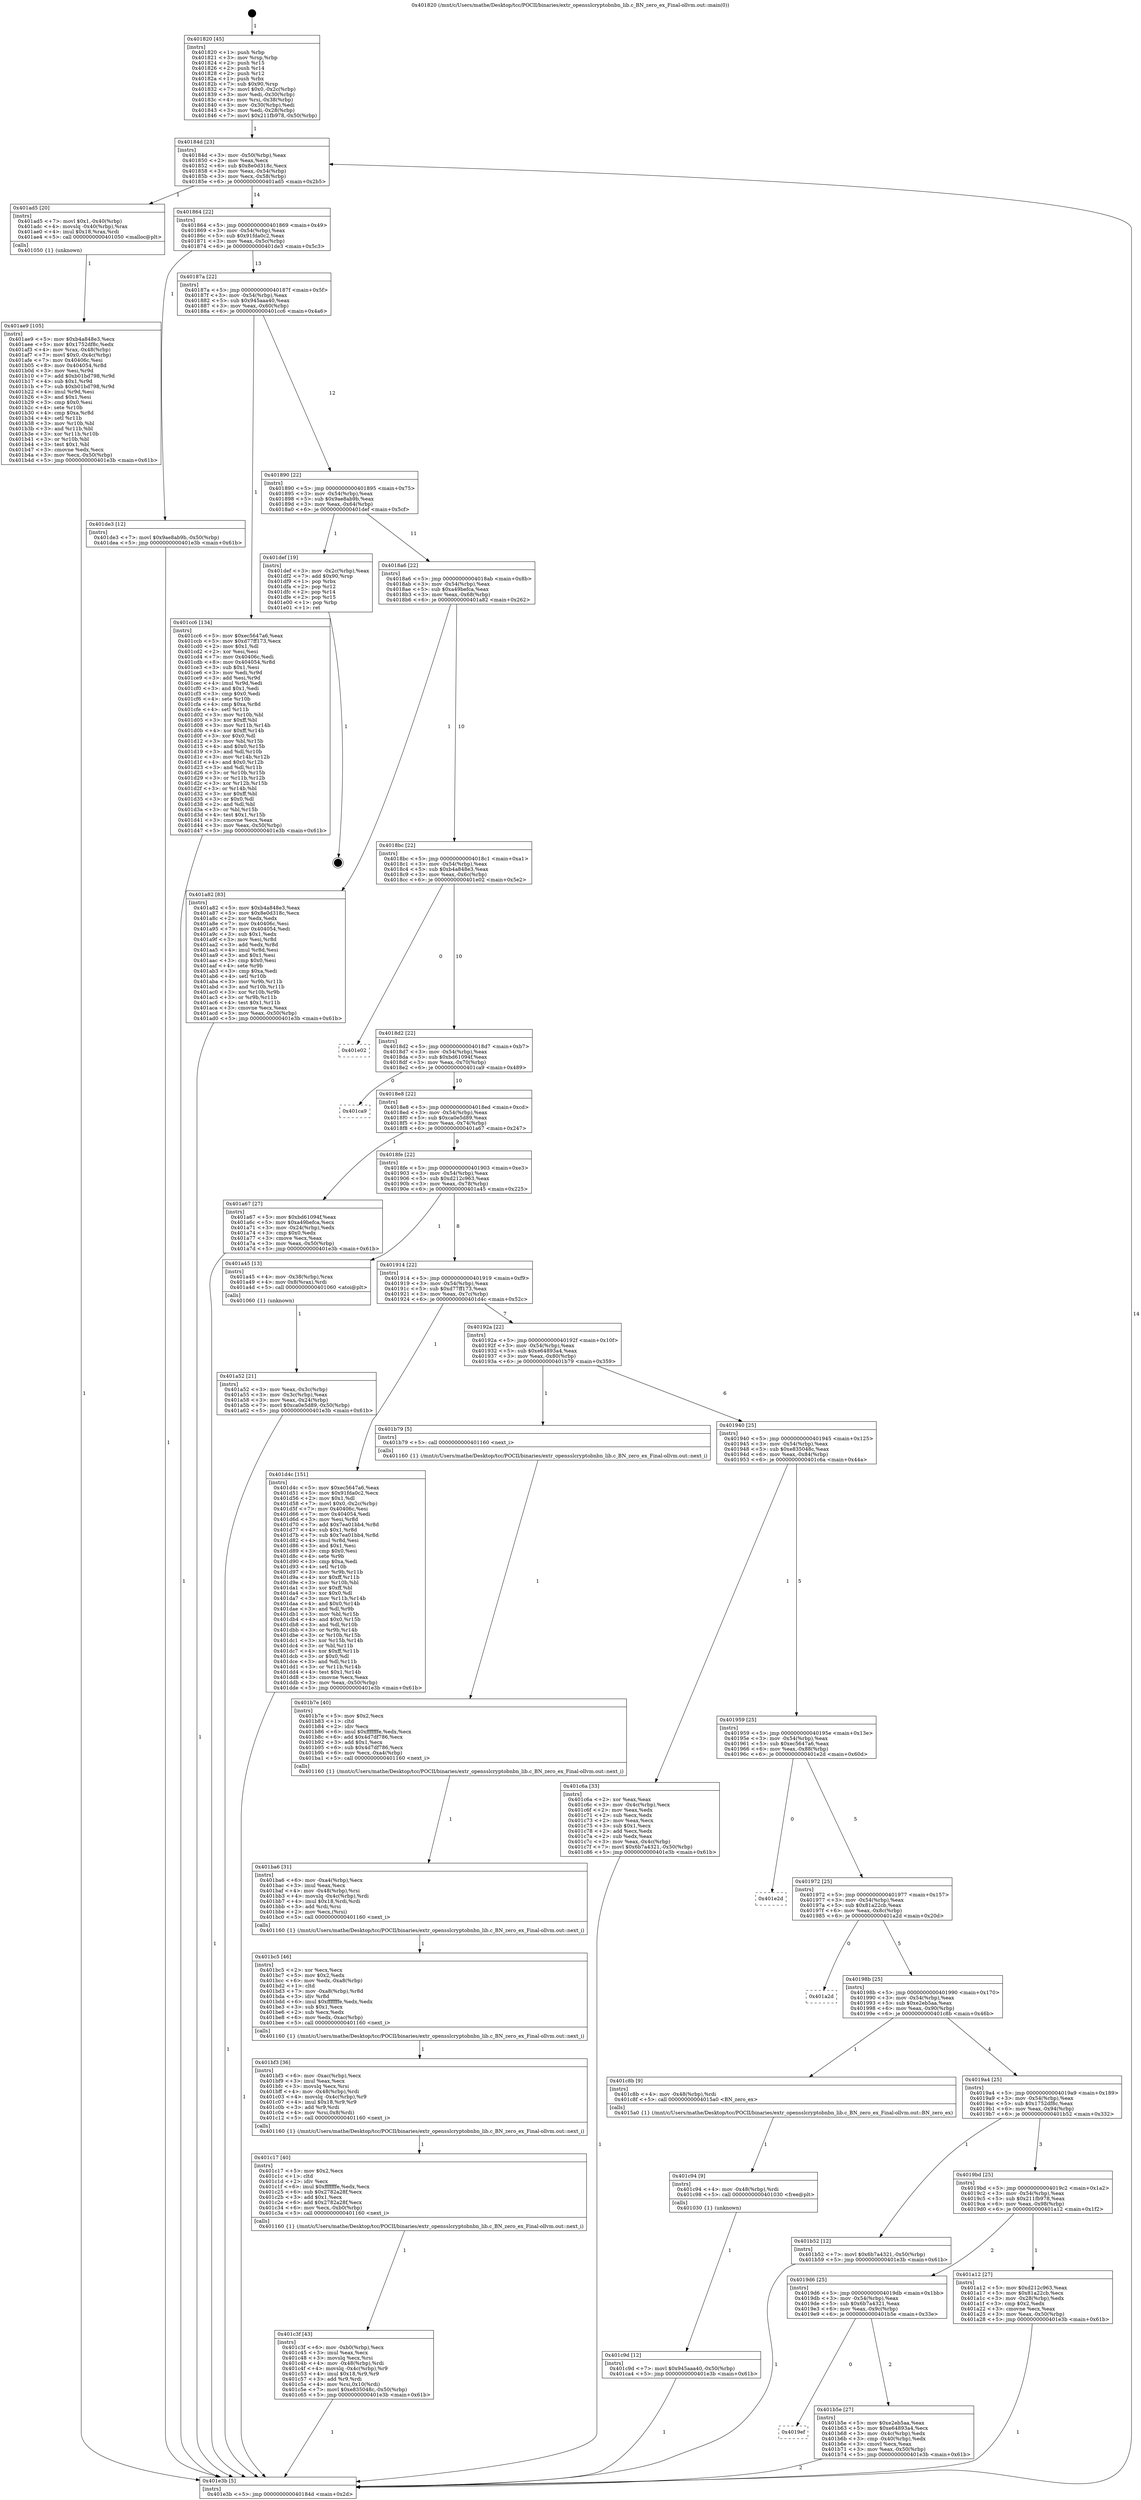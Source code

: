 digraph "0x401820" {
  label = "0x401820 (/mnt/c/Users/mathe/Desktop/tcc/POCII/binaries/extr_opensslcryptobnbn_lib.c_BN_zero_ex_Final-ollvm.out::main(0))"
  labelloc = "t"
  node[shape=record]

  Entry [label="",width=0.3,height=0.3,shape=circle,fillcolor=black,style=filled]
  "0x40184d" [label="{
     0x40184d [23]\l
     | [instrs]\l
     &nbsp;&nbsp;0x40184d \<+3\>: mov -0x50(%rbp),%eax\l
     &nbsp;&nbsp;0x401850 \<+2\>: mov %eax,%ecx\l
     &nbsp;&nbsp;0x401852 \<+6\>: sub $0x8e0d318c,%ecx\l
     &nbsp;&nbsp;0x401858 \<+3\>: mov %eax,-0x54(%rbp)\l
     &nbsp;&nbsp;0x40185b \<+3\>: mov %ecx,-0x58(%rbp)\l
     &nbsp;&nbsp;0x40185e \<+6\>: je 0000000000401ad5 \<main+0x2b5\>\l
  }"]
  "0x401ad5" [label="{
     0x401ad5 [20]\l
     | [instrs]\l
     &nbsp;&nbsp;0x401ad5 \<+7\>: movl $0x1,-0x40(%rbp)\l
     &nbsp;&nbsp;0x401adc \<+4\>: movslq -0x40(%rbp),%rax\l
     &nbsp;&nbsp;0x401ae0 \<+4\>: imul $0x18,%rax,%rdi\l
     &nbsp;&nbsp;0x401ae4 \<+5\>: call 0000000000401050 \<malloc@plt\>\l
     | [calls]\l
     &nbsp;&nbsp;0x401050 \{1\} (unknown)\l
  }"]
  "0x401864" [label="{
     0x401864 [22]\l
     | [instrs]\l
     &nbsp;&nbsp;0x401864 \<+5\>: jmp 0000000000401869 \<main+0x49\>\l
     &nbsp;&nbsp;0x401869 \<+3\>: mov -0x54(%rbp),%eax\l
     &nbsp;&nbsp;0x40186c \<+5\>: sub $0x91fda0c2,%eax\l
     &nbsp;&nbsp;0x401871 \<+3\>: mov %eax,-0x5c(%rbp)\l
     &nbsp;&nbsp;0x401874 \<+6\>: je 0000000000401de3 \<main+0x5c3\>\l
  }"]
  Exit [label="",width=0.3,height=0.3,shape=circle,fillcolor=black,style=filled,peripheries=2]
  "0x401de3" [label="{
     0x401de3 [12]\l
     | [instrs]\l
     &nbsp;&nbsp;0x401de3 \<+7\>: movl $0x9ae8ab9b,-0x50(%rbp)\l
     &nbsp;&nbsp;0x401dea \<+5\>: jmp 0000000000401e3b \<main+0x61b\>\l
  }"]
  "0x40187a" [label="{
     0x40187a [22]\l
     | [instrs]\l
     &nbsp;&nbsp;0x40187a \<+5\>: jmp 000000000040187f \<main+0x5f\>\l
     &nbsp;&nbsp;0x40187f \<+3\>: mov -0x54(%rbp),%eax\l
     &nbsp;&nbsp;0x401882 \<+5\>: sub $0x945aaa40,%eax\l
     &nbsp;&nbsp;0x401887 \<+3\>: mov %eax,-0x60(%rbp)\l
     &nbsp;&nbsp;0x40188a \<+6\>: je 0000000000401cc6 \<main+0x4a6\>\l
  }"]
  "0x401c9d" [label="{
     0x401c9d [12]\l
     | [instrs]\l
     &nbsp;&nbsp;0x401c9d \<+7\>: movl $0x945aaa40,-0x50(%rbp)\l
     &nbsp;&nbsp;0x401ca4 \<+5\>: jmp 0000000000401e3b \<main+0x61b\>\l
  }"]
  "0x401cc6" [label="{
     0x401cc6 [134]\l
     | [instrs]\l
     &nbsp;&nbsp;0x401cc6 \<+5\>: mov $0xec5647a6,%eax\l
     &nbsp;&nbsp;0x401ccb \<+5\>: mov $0xd77ff173,%ecx\l
     &nbsp;&nbsp;0x401cd0 \<+2\>: mov $0x1,%dl\l
     &nbsp;&nbsp;0x401cd2 \<+2\>: xor %esi,%esi\l
     &nbsp;&nbsp;0x401cd4 \<+7\>: mov 0x40406c,%edi\l
     &nbsp;&nbsp;0x401cdb \<+8\>: mov 0x404054,%r8d\l
     &nbsp;&nbsp;0x401ce3 \<+3\>: sub $0x1,%esi\l
     &nbsp;&nbsp;0x401ce6 \<+3\>: mov %edi,%r9d\l
     &nbsp;&nbsp;0x401ce9 \<+3\>: add %esi,%r9d\l
     &nbsp;&nbsp;0x401cec \<+4\>: imul %r9d,%edi\l
     &nbsp;&nbsp;0x401cf0 \<+3\>: and $0x1,%edi\l
     &nbsp;&nbsp;0x401cf3 \<+3\>: cmp $0x0,%edi\l
     &nbsp;&nbsp;0x401cf6 \<+4\>: sete %r10b\l
     &nbsp;&nbsp;0x401cfa \<+4\>: cmp $0xa,%r8d\l
     &nbsp;&nbsp;0x401cfe \<+4\>: setl %r11b\l
     &nbsp;&nbsp;0x401d02 \<+3\>: mov %r10b,%bl\l
     &nbsp;&nbsp;0x401d05 \<+3\>: xor $0xff,%bl\l
     &nbsp;&nbsp;0x401d08 \<+3\>: mov %r11b,%r14b\l
     &nbsp;&nbsp;0x401d0b \<+4\>: xor $0xff,%r14b\l
     &nbsp;&nbsp;0x401d0f \<+3\>: xor $0x0,%dl\l
     &nbsp;&nbsp;0x401d12 \<+3\>: mov %bl,%r15b\l
     &nbsp;&nbsp;0x401d15 \<+4\>: and $0x0,%r15b\l
     &nbsp;&nbsp;0x401d19 \<+3\>: and %dl,%r10b\l
     &nbsp;&nbsp;0x401d1c \<+3\>: mov %r14b,%r12b\l
     &nbsp;&nbsp;0x401d1f \<+4\>: and $0x0,%r12b\l
     &nbsp;&nbsp;0x401d23 \<+3\>: and %dl,%r11b\l
     &nbsp;&nbsp;0x401d26 \<+3\>: or %r10b,%r15b\l
     &nbsp;&nbsp;0x401d29 \<+3\>: or %r11b,%r12b\l
     &nbsp;&nbsp;0x401d2c \<+3\>: xor %r12b,%r15b\l
     &nbsp;&nbsp;0x401d2f \<+3\>: or %r14b,%bl\l
     &nbsp;&nbsp;0x401d32 \<+3\>: xor $0xff,%bl\l
     &nbsp;&nbsp;0x401d35 \<+3\>: or $0x0,%dl\l
     &nbsp;&nbsp;0x401d38 \<+2\>: and %dl,%bl\l
     &nbsp;&nbsp;0x401d3a \<+3\>: or %bl,%r15b\l
     &nbsp;&nbsp;0x401d3d \<+4\>: test $0x1,%r15b\l
     &nbsp;&nbsp;0x401d41 \<+3\>: cmovne %ecx,%eax\l
     &nbsp;&nbsp;0x401d44 \<+3\>: mov %eax,-0x50(%rbp)\l
     &nbsp;&nbsp;0x401d47 \<+5\>: jmp 0000000000401e3b \<main+0x61b\>\l
  }"]
  "0x401890" [label="{
     0x401890 [22]\l
     | [instrs]\l
     &nbsp;&nbsp;0x401890 \<+5\>: jmp 0000000000401895 \<main+0x75\>\l
     &nbsp;&nbsp;0x401895 \<+3\>: mov -0x54(%rbp),%eax\l
     &nbsp;&nbsp;0x401898 \<+5\>: sub $0x9ae8ab9b,%eax\l
     &nbsp;&nbsp;0x40189d \<+3\>: mov %eax,-0x64(%rbp)\l
     &nbsp;&nbsp;0x4018a0 \<+6\>: je 0000000000401def \<main+0x5cf\>\l
  }"]
  "0x401c94" [label="{
     0x401c94 [9]\l
     | [instrs]\l
     &nbsp;&nbsp;0x401c94 \<+4\>: mov -0x48(%rbp),%rdi\l
     &nbsp;&nbsp;0x401c98 \<+5\>: call 0000000000401030 \<free@plt\>\l
     | [calls]\l
     &nbsp;&nbsp;0x401030 \{1\} (unknown)\l
  }"]
  "0x401def" [label="{
     0x401def [19]\l
     | [instrs]\l
     &nbsp;&nbsp;0x401def \<+3\>: mov -0x2c(%rbp),%eax\l
     &nbsp;&nbsp;0x401df2 \<+7\>: add $0x90,%rsp\l
     &nbsp;&nbsp;0x401df9 \<+1\>: pop %rbx\l
     &nbsp;&nbsp;0x401dfa \<+2\>: pop %r12\l
     &nbsp;&nbsp;0x401dfc \<+2\>: pop %r14\l
     &nbsp;&nbsp;0x401dfe \<+2\>: pop %r15\l
     &nbsp;&nbsp;0x401e00 \<+1\>: pop %rbp\l
     &nbsp;&nbsp;0x401e01 \<+1\>: ret\l
  }"]
  "0x4018a6" [label="{
     0x4018a6 [22]\l
     | [instrs]\l
     &nbsp;&nbsp;0x4018a6 \<+5\>: jmp 00000000004018ab \<main+0x8b\>\l
     &nbsp;&nbsp;0x4018ab \<+3\>: mov -0x54(%rbp),%eax\l
     &nbsp;&nbsp;0x4018ae \<+5\>: sub $0xa49befca,%eax\l
     &nbsp;&nbsp;0x4018b3 \<+3\>: mov %eax,-0x68(%rbp)\l
     &nbsp;&nbsp;0x4018b6 \<+6\>: je 0000000000401a82 \<main+0x262\>\l
  }"]
  "0x401c3f" [label="{
     0x401c3f [43]\l
     | [instrs]\l
     &nbsp;&nbsp;0x401c3f \<+6\>: mov -0xb0(%rbp),%ecx\l
     &nbsp;&nbsp;0x401c45 \<+3\>: imul %eax,%ecx\l
     &nbsp;&nbsp;0x401c48 \<+3\>: movslq %ecx,%rsi\l
     &nbsp;&nbsp;0x401c4b \<+4\>: mov -0x48(%rbp),%rdi\l
     &nbsp;&nbsp;0x401c4f \<+4\>: movslq -0x4c(%rbp),%r9\l
     &nbsp;&nbsp;0x401c53 \<+4\>: imul $0x18,%r9,%r9\l
     &nbsp;&nbsp;0x401c57 \<+3\>: add %r9,%rdi\l
     &nbsp;&nbsp;0x401c5a \<+4\>: mov %rsi,0x10(%rdi)\l
     &nbsp;&nbsp;0x401c5e \<+7\>: movl $0xe835048c,-0x50(%rbp)\l
     &nbsp;&nbsp;0x401c65 \<+5\>: jmp 0000000000401e3b \<main+0x61b\>\l
  }"]
  "0x401a82" [label="{
     0x401a82 [83]\l
     | [instrs]\l
     &nbsp;&nbsp;0x401a82 \<+5\>: mov $0xb4a848e3,%eax\l
     &nbsp;&nbsp;0x401a87 \<+5\>: mov $0x8e0d318c,%ecx\l
     &nbsp;&nbsp;0x401a8c \<+2\>: xor %edx,%edx\l
     &nbsp;&nbsp;0x401a8e \<+7\>: mov 0x40406c,%esi\l
     &nbsp;&nbsp;0x401a95 \<+7\>: mov 0x404054,%edi\l
     &nbsp;&nbsp;0x401a9c \<+3\>: sub $0x1,%edx\l
     &nbsp;&nbsp;0x401a9f \<+3\>: mov %esi,%r8d\l
     &nbsp;&nbsp;0x401aa2 \<+3\>: add %edx,%r8d\l
     &nbsp;&nbsp;0x401aa5 \<+4\>: imul %r8d,%esi\l
     &nbsp;&nbsp;0x401aa9 \<+3\>: and $0x1,%esi\l
     &nbsp;&nbsp;0x401aac \<+3\>: cmp $0x0,%esi\l
     &nbsp;&nbsp;0x401aaf \<+4\>: sete %r9b\l
     &nbsp;&nbsp;0x401ab3 \<+3\>: cmp $0xa,%edi\l
     &nbsp;&nbsp;0x401ab6 \<+4\>: setl %r10b\l
     &nbsp;&nbsp;0x401aba \<+3\>: mov %r9b,%r11b\l
     &nbsp;&nbsp;0x401abd \<+3\>: and %r10b,%r11b\l
     &nbsp;&nbsp;0x401ac0 \<+3\>: xor %r10b,%r9b\l
     &nbsp;&nbsp;0x401ac3 \<+3\>: or %r9b,%r11b\l
     &nbsp;&nbsp;0x401ac6 \<+4\>: test $0x1,%r11b\l
     &nbsp;&nbsp;0x401aca \<+3\>: cmovne %ecx,%eax\l
     &nbsp;&nbsp;0x401acd \<+3\>: mov %eax,-0x50(%rbp)\l
     &nbsp;&nbsp;0x401ad0 \<+5\>: jmp 0000000000401e3b \<main+0x61b\>\l
  }"]
  "0x4018bc" [label="{
     0x4018bc [22]\l
     | [instrs]\l
     &nbsp;&nbsp;0x4018bc \<+5\>: jmp 00000000004018c1 \<main+0xa1\>\l
     &nbsp;&nbsp;0x4018c1 \<+3\>: mov -0x54(%rbp),%eax\l
     &nbsp;&nbsp;0x4018c4 \<+5\>: sub $0xb4a848e3,%eax\l
     &nbsp;&nbsp;0x4018c9 \<+3\>: mov %eax,-0x6c(%rbp)\l
     &nbsp;&nbsp;0x4018cc \<+6\>: je 0000000000401e02 \<main+0x5e2\>\l
  }"]
  "0x401c17" [label="{
     0x401c17 [40]\l
     | [instrs]\l
     &nbsp;&nbsp;0x401c17 \<+5\>: mov $0x2,%ecx\l
     &nbsp;&nbsp;0x401c1c \<+1\>: cltd\l
     &nbsp;&nbsp;0x401c1d \<+2\>: idiv %ecx\l
     &nbsp;&nbsp;0x401c1f \<+6\>: imul $0xfffffffe,%edx,%ecx\l
     &nbsp;&nbsp;0x401c25 \<+6\>: sub $0x2782a28f,%ecx\l
     &nbsp;&nbsp;0x401c2b \<+3\>: add $0x1,%ecx\l
     &nbsp;&nbsp;0x401c2e \<+6\>: add $0x2782a28f,%ecx\l
     &nbsp;&nbsp;0x401c34 \<+6\>: mov %ecx,-0xb0(%rbp)\l
     &nbsp;&nbsp;0x401c3a \<+5\>: call 0000000000401160 \<next_i\>\l
     | [calls]\l
     &nbsp;&nbsp;0x401160 \{1\} (/mnt/c/Users/mathe/Desktop/tcc/POCII/binaries/extr_opensslcryptobnbn_lib.c_BN_zero_ex_Final-ollvm.out::next_i)\l
  }"]
  "0x401e02" [label="{
     0x401e02\l
  }", style=dashed]
  "0x4018d2" [label="{
     0x4018d2 [22]\l
     | [instrs]\l
     &nbsp;&nbsp;0x4018d2 \<+5\>: jmp 00000000004018d7 \<main+0xb7\>\l
     &nbsp;&nbsp;0x4018d7 \<+3\>: mov -0x54(%rbp),%eax\l
     &nbsp;&nbsp;0x4018da \<+5\>: sub $0xbd61094f,%eax\l
     &nbsp;&nbsp;0x4018df \<+3\>: mov %eax,-0x70(%rbp)\l
     &nbsp;&nbsp;0x4018e2 \<+6\>: je 0000000000401ca9 \<main+0x489\>\l
  }"]
  "0x401bf3" [label="{
     0x401bf3 [36]\l
     | [instrs]\l
     &nbsp;&nbsp;0x401bf3 \<+6\>: mov -0xac(%rbp),%ecx\l
     &nbsp;&nbsp;0x401bf9 \<+3\>: imul %eax,%ecx\l
     &nbsp;&nbsp;0x401bfc \<+3\>: movslq %ecx,%rsi\l
     &nbsp;&nbsp;0x401bff \<+4\>: mov -0x48(%rbp),%rdi\l
     &nbsp;&nbsp;0x401c03 \<+4\>: movslq -0x4c(%rbp),%r9\l
     &nbsp;&nbsp;0x401c07 \<+4\>: imul $0x18,%r9,%r9\l
     &nbsp;&nbsp;0x401c0b \<+3\>: add %r9,%rdi\l
     &nbsp;&nbsp;0x401c0e \<+4\>: mov %rsi,0x8(%rdi)\l
     &nbsp;&nbsp;0x401c12 \<+5\>: call 0000000000401160 \<next_i\>\l
     | [calls]\l
     &nbsp;&nbsp;0x401160 \{1\} (/mnt/c/Users/mathe/Desktop/tcc/POCII/binaries/extr_opensslcryptobnbn_lib.c_BN_zero_ex_Final-ollvm.out::next_i)\l
  }"]
  "0x401ca9" [label="{
     0x401ca9\l
  }", style=dashed]
  "0x4018e8" [label="{
     0x4018e8 [22]\l
     | [instrs]\l
     &nbsp;&nbsp;0x4018e8 \<+5\>: jmp 00000000004018ed \<main+0xcd\>\l
     &nbsp;&nbsp;0x4018ed \<+3\>: mov -0x54(%rbp),%eax\l
     &nbsp;&nbsp;0x4018f0 \<+5\>: sub $0xca0e5d89,%eax\l
     &nbsp;&nbsp;0x4018f5 \<+3\>: mov %eax,-0x74(%rbp)\l
     &nbsp;&nbsp;0x4018f8 \<+6\>: je 0000000000401a67 \<main+0x247\>\l
  }"]
  "0x401bc5" [label="{
     0x401bc5 [46]\l
     | [instrs]\l
     &nbsp;&nbsp;0x401bc5 \<+2\>: xor %ecx,%ecx\l
     &nbsp;&nbsp;0x401bc7 \<+5\>: mov $0x2,%edx\l
     &nbsp;&nbsp;0x401bcc \<+6\>: mov %edx,-0xa8(%rbp)\l
     &nbsp;&nbsp;0x401bd2 \<+1\>: cltd\l
     &nbsp;&nbsp;0x401bd3 \<+7\>: mov -0xa8(%rbp),%r8d\l
     &nbsp;&nbsp;0x401bda \<+3\>: idiv %r8d\l
     &nbsp;&nbsp;0x401bdd \<+6\>: imul $0xfffffffe,%edx,%edx\l
     &nbsp;&nbsp;0x401be3 \<+3\>: sub $0x1,%ecx\l
     &nbsp;&nbsp;0x401be6 \<+2\>: sub %ecx,%edx\l
     &nbsp;&nbsp;0x401be8 \<+6\>: mov %edx,-0xac(%rbp)\l
     &nbsp;&nbsp;0x401bee \<+5\>: call 0000000000401160 \<next_i\>\l
     | [calls]\l
     &nbsp;&nbsp;0x401160 \{1\} (/mnt/c/Users/mathe/Desktop/tcc/POCII/binaries/extr_opensslcryptobnbn_lib.c_BN_zero_ex_Final-ollvm.out::next_i)\l
  }"]
  "0x401a67" [label="{
     0x401a67 [27]\l
     | [instrs]\l
     &nbsp;&nbsp;0x401a67 \<+5\>: mov $0xbd61094f,%eax\l
     &nbsp;&nbsp;0x401a6c \<+5\>: mov $0xa49befca,%ecx\l
     &nbsp;&nbsp;0x401a71 \<+3\>: mov -0x24(%rbp),%edx\l
     &nbsp;&nbsp;0x401a74 \<+3\>: cmp $0x0,%edx\l
     &nbsp;&nbsp;0x401a77 \<+3\>: cmove %ecx,%eax\l
     &nbsp;&nbsp;0x401a7a \<+3\>: mov %eax,-0x50(%rbp)\l
     &nbsp;&nbsp;0x401a7d \<+5\>: jmp 0000000000401e3b \<main+0x61b\>\l
  }"]
  "0x4018fe" [label="{
     0x4018fe [22]\l
     | [instrs]\l
     &nbsp;&nbsp;0x4018fe \<+5\>: jmp 0000000000401903 \<main+0xe3\>\l
     &nbsp;&nbsp;0x401903 \<+3\>: mov -0x54(%rbp),%eax\l
     &nbsp;&nbsp;0x401906 \<+5\>: sub $0xd212c963,%eax\l
     &nbsp;&nbsp;0x40190b \<+3\>: mov %eax,-0x78(%rbp)\l
     &nbsp;&nbsp;0x40190e \<+6\>: je 0000000000401a45 \<main+0x225\>\l
  }"]
  "0x401ba6" [label="{
     0x401ba6 [31]\l
     | [instrs]\l
     &nbsp;&nbsp;0x401ba6 \<+6\>: mov -0xa4(%rbp),%ecx\l
     &nbsp;&nbsp;0x401bac \<+3\>: imul %eax,%ecx\l
     &nbsp;&nbsp;0x401baf \<+4\>: mov -0x48(%rbp),%rsi\l
     &nbsp;&nbsp;0x401bb3 \<+4\>: movslq -0x4c(%rbp),%rdi\l
     &nbsp;&nbsp;0x401bb7 \<+4\>: imul $0x18,%rdi,%rdi\l
     &nbsp;&nbsp;0x401bbb \<+3\>: add %rdi,%rsi\l
     &nbsp;&nbsp;0x401bbe \<+2\>: mov %ecx,(%rsi)\l
     &nbsp;&nbsp;0x401bc0 \<+5\>: call 0000000000401160 \<next_i\>\l
     | [calls]\l
     &nbsp;&nbsp;0x401160 \{1\} (/mnt/c/Users/mathe/Desktop/tcc/POCII/binaries/extr_opensslcryptobnbn_lib.c_BN_zero_ex_Final-ollvm.out::next_i)\l
  }"]
  "0x401a45" [label="{
     0x401a45 [13]\l
     | [instrs]\l
     &nbsp;&nbsp;0x401a45 \<+4\>: mov -0x38(%rbp),%rax\l
     &nbsp;&nbsp;0x401a49 \<+4\>: mov 0x8(%rax),%rdi\l
     &nbsp;&nbsp;0x401a4d \<+5\>: call 0000000000401060 \<atoi@plt\>\l
     | [calls]\l
     &nbsp;&nbsp;0x401060 \{1\} (unknown)\l
  }"]
  "0x401914" [label="{
     0x401914 [22]\l
     | [instrs]\l
     &nbsp;&nbsp;0x401914 \<+5\>: jmp 0000000000401919 \<main+0xf9\>\l
     &nbsp;&nbsp;0x401919 \<+3\>: mov -0x54(%rbp),%eax\l
     &nbsp;&nbsp;0x40191c \<+5\>: sub $0xd77ff173,%eax\l
     &nbsp;&nbsp;0x401921 \<+3\>: mov %eax,-0x7c(%rbp)\l
     &nbsp;&nbsp;0x401924 \<+6\>: je 0000000000401d4c \<main+0x52c\>\l
  }"]
  "0x401b7e" [label="{
     0x401b7e [40]\l
     | [instrs]\l
     &nbsp;&nbsp;0x401b7e \<+5\>: mov $0x2,%ecx\l
     &nbsp;&nbsp;0x401b83 \<+1\>: cltd\l
     &nbsp;&nbsp;0x401b84 \<+2\>: idiv %ecx\l
     &nbsp;&nbsp;0x401b86 \<+6\>: imul $0xfffffffe,%edx,%ecx\l
     &nbsp;&nbsp;0x401b8c \<+6\>: add $0x4d7df786,%ecx\l
     &nbsp;&nbsp;0x401b92 \<+3\>: add $0x1,%ecx\l
     &nbsp;&nbsp;0x401b95 \<+6\>: sub $0x4d7df786,%ecx\l
     &nbsp;&nbsp;0x401b9b \<+6\>: mov %ecx,-0xa4(%rbp)\l
     &nbsp;&nbsp;0x401ba1 \<+5\>: call 0000000000401160 \<next_i\>\l
     | [calls]\l
     &nbsp;&nbsp;0x401160 \{1\} (/mnt/c/Users/mathe/Desktop/tcc/POCII/binaries/extr_opensslcryptobnbn_lib.c_BN_zero_ex_Final-ollvm.out::next_i)\l
  }"]
  "0x401d4c" [label="{
     0x401d4c [151]\l
     | [instrs]\l
     &nbsp;&nbsp;0x401d4c \<+5\>: mov $0xec5647a6,%eax\l
     &nbsp;&nbsp;0x401d51 \<+5\>: mov $0x91fda0c2,%ecx\l
     &nbsp;&nbsp;0x401d56 \<+2\>: mov $0x1,%dl\l
     &nbsp;&nbsp;0x401d58 \<+7\>: movl $0x0,-0x2c(%rbp)\l
     &nbsp;&nbsp;0x401d5f \<+7\>: mov 0x40406c,%esi\l
     &nbsp;&nbsp;0x401d66 \<+7\>: mov 0x404054,%edi\l
     &nbsp;&nbsp;0x401d6d \<+3\>: mov %esi,%r8d\l
     &nbsp;&nbsp;0x401d70 \<+7\>: add $0x7ea01bb4,%r8d\l
     &nbsp;&nbsp;0x401d77 \<+4\>: sub $0x1,%r8d\l
     &nbsp;&nbsp;0x401d7b \<+7\>: sub $0x7ea01bb4,%r8d\l
     &nbsp;&nbsp;0x401d82 \<+4\>: imul %r8d,%esi\l
     &nbsp;&nbsp;0x401d86 \<+3\>: and $0x1,%esi\l
     &nbsp;&nbsp;0x401d89 \<+3\>: cmp $0x0,%esi\l
     &nbsp;&nbsp;0x401d8c \<+4\>: sete %r9b\l
     &nbsp;&nbsp;0x401d90 \<+3\>: cmp $0xa,%edi\l
     &nbsp;&nbsp;0x401d93 \<+4\>: setl %r10b\l
     &nbsp;&nbsp;0x401d97 \<+3\>: mov %r9b,%r11b\l
     &nbsp;&nbsp;0x401d9a \<+4\>: xor $0xff,%r11b\l
     &nbsp;&nbsp;0x401d9e \<+3\>: mov %r10b,%bl\l
     &nbsp;&nbsp;0x401da1 \<+3\>: xor $0xff,%bl\l
     &nbsp;&nbsp;0x401da4 \<+3\>: xor $0x0,%dl\l
     &nbsp;&nbsp;0x401da7 \<+3\>: mov %r11b,%r14b\l
     &nbsp;&nbsp;0x401daa \<+4\>: and $0x0,%r14b\l
     &nbsp;&nbsp;0x401dae \<+3\>: and %dl,%r9b\l
     &nbsp;&nbsp;0x401db1 \<+3\>: mov %bl,%r15b\l
     &nbsp;&nbsp;0x401db4 \<+4\>: and $0x0,%r15b\l
     &nbsp;&nbsp;0x401db8 \<+3\>: and %dl,%r10b\l
     &nbsp;&nbsp;0x401dbb \<+3\>: or %r9b,%r14b\l
     &nbsp;&nbsp;0x401dbe \<+3\>: or %r10b,%r15b\l
     &nbsp;&nbsp;0x401dc1 \<+3\>: xor %r15b,%r14b\l
     &nbsp;&nbsp;0x401dc4 \<+3\>: or %bl,%r11b\l
     &nbsp;&nbsp;0x401dc7 \<+4\>: xor $0xff,%r11b\l
     &nbsp;&nbsp;0x401dcb \<+3\>: or $0x0,%dl\l
     &nbsp;&nbsp;0x401dce \<+3\>: and %dl,%r11b\l
     &nbsp;&nbsp;0x401dd1 \<+3\>: or %r11b,%r14b\l
     &nbsp;&nbsp;0x401dd4 \<+4\>: test $0x1,%r14b\l
     &nbsp;&nbsp;0x401dd8 \<+3\>: cmovne %ecx,%eax\l
     &nbsp;&nbsp;0x401ddb \<+3\>: mov %eax,-0x50(%rbp)\l
     &nbsp;&nbsp;0x401dde \<+5\>: jmp 0000000000401e3b \<main+0x61b\>\l
  }"]
  "0x40192a" [label="{
     0x40192a [22]\l
     | [instrs]\l
     &nbsp;&nbsp;0x40192a \<+5\>: jmp 000000000040192f \<main+0x10f\>\l
     &nbsp;&nbsp;0x40192f \<+3\>: mov -0x54(%rbp),%eax\l
     &nbsp;&nbsp;0x401932 \<+5\>: sub $0xe64893a4,%eax\l
     &nbsp;&nbsp;0x401937 \<+3\>: mov %eax,-0x80(%rbp)\l
     &nbsp;&nbsp;0x40193a \<+6\>: je 0000000000401b79 \<main+0x359\>\l
  }"]
  "0x4019ef" [label="{
     0x4019ef\l
  }", style=dashed]
  "0x401b79" [label="{
     0x401b79 [5]\l
     | [instrs]\l
     &nbsp;&nbsp;0x401b79 \<+5\>: call 0000000000401160 \<next_i\>\l
     | [calls]\l
     &nbsp;&nbsp;0x401160 \{1\} (/mnt/c/Users/mathe/Desktop/tcc/POCII/binaries/extr_opensslcryptobnbn_lib.c_BN_zero_ex_Final-ollvm.out::next_i)\l
  }"]
  "0x401940" [label="{
     0x401940 [25]\l
     | [instrs]\l
     &nbsp;&nbsp;0x401940 \<+5\>: jmp 0000000000401945 \<main+0x125\>\l
     &nbsp;&nbsp;0x401945 \<+3\>: mov -0x54(%rbp),%eax\l
     &nbsp;&nbsp;0x401948 \<+5\>: sub $0xe835048c,%eax\l
     &nbsp;&nbsp;0x40194d \<+6\>: mov %eax,-0x84(%rbp)\l
     &nbsp;&nbsp;0x401953 \<+6\>: je 0000000000401c6a \<main+0x44a\>\l
  }"]
  "0x401b5e" [label="{
     0x401b5e [27]\l
     | [instrs]\l
     &nbsp;&nbsp;0x401b5e \<+5\>: mov $0xe2eb5aa,%eax\l
     &nbsp;&nbsp;0x401b63 \<+5\>: mov $0xe64893a4,%ecx\l
     &nbsp;&nbsp;0x401b68 \<+3\>: mov -0x4c(%rbp),%edx\l
     &nbsp;&nbsp;0x401b6b \<+3\>: cmp -0x40(%rbp),%edx\l
     &nbsp;&nbsp;0x401b6e \<+3\>: cmovl %ecx,%eax\l
     &nbsp;&nbsp;0x401b71 \<+3\>: mov %eax,-0x50(%rbp)\l
     &nbsp;&nbsp;0x401b74 \<+5\>: jmp 0000000000401e3b \<main+0x61b\>\l
  }"]
  "0x401c6a" [label="{
     0x401c6a [33]\l
     | [instrs]\l
     &nbsp;&nbsp;0x401c6a \<+2\>: xor %eax,%eax\l
     &nbsp;&nbsp;0x401c6c \<+3\>: mov -0x4c(%rbp),%ecx\l
     &nbsp;&nbsp;0x401c6f \<+2\>: mov %eax,%edx\l
     &nbsp;&nbsp;0x401c71 \<+2\>: sub %ecx,%edx\l
     &nbsp;&nbsp;0x401c73 \<+2\>: mov %eax,%ecx\l
     &nbsp;&nbsp;0x401c75 \<+3\>: sub $0x1,%ecx\l
     &nbsp;&nbsp;0x401c78 \<+2\>: add %ecx,%edx\l
     &nbsp;&nbsp;0x401c7a \<+2\>: sub %edx,%eax\l
     &nbsp;&nbsp;0x401c7c \<+3\>: mov %eax,-0x4c(%rbp)\l
     &nbsp;&nbsp;0x401c7f \<+7\>: movl $0x6b7a4321,-0x50(%rbp)\l
     &nbsp;&nbsp;0x401c86 \<+5\>: jmp 0000000000401e3b \<main+0x61b\>\l
  }"]
  "0x401959" [label="{
     0x401959 [25]\l
     | [instrs]\l
     &nbsp;&nbsp;0x401959 \<+5\>: jmp 000000000040195e \<main+0x13e\>\l
     &nbsp;&nbsp;0x40195e \<+3\>: mov -0x54(%rbp),%eax\l
     &nbsp;&nbsp;0x401961 \<+5\>: sub $0xec5647a6,%eax\l
     &nbsp;&nbsp;0x401966 \<+6\>: mov %eax,-0x88(%rbp)\l
     &nbsp;&nbsp;0x40196c \<+6\>: je 0000000000401e2d \<main+0x60d\>\l
  }"]
  "0x401ae9" [label="{
     0x401ae9 [105]\l
     | [instrs]\l
     &nbsp;&nbsp;0x401ae9 \<+5\>: mov $0xb4a848e3,%ecx\l
     &nbsp;&nbsp;0x401aee \<+5\>: mov $0x1752df8c,%edx\l
     &nbsp;&nbsp;0x401af3 \<+4\>: mov %rax,-0x48(%rbp)\l
     &nbsp;&nbsp;0x401af7 \<+7\>: movl $0x0,-0x4c(%rbp)\l
     &nbsp;&nbsp;0x401afe \<+7\>: mov 0x40406c,%esi\l
     &nbsp;&nbsp;0x401b05 \<+8\>: mov 0x404054,%r8d\l
     &nbsp;&nbsp;0x401b0d \<+3\>: mov %esi,%r9d\l
     &nbsp;&nbsp;0x401b10 \<+7\>: add $0xb01bd798,%r9d\l
     &nbsp;&nbsp;0x401b17 \<+4\>: sub $0x1,%r9d\l
     &nbsp;&nbsp;0x401b1b \<+7\>: sub $0xb01bd798,%r9d\l
     &nbsp;&nbsp;0x401b22 \<+4\>: imul %r9d,%esi\l
     &nbsp;&nbsp;0x401b26 \<+3\>: and $0x1,%esi\l
     &nbsp;&nbsp;0x401b29 \<+3\>: cmp $0x0,%esi\l
     &nbsp;&nbsp;0x401b2c \<+4\>: sete %r10b\l
     &nbsp;&nbsp;0x401b30 \<+4\>: cmp $0xa,%r8d\l
     &nbsp;&nbsp;0x401b34 \<+4\>: setl %r11b\l
     &nbsp;&nbsp;0x401b38 \<+3\>: mov %r10b,%bl\l
     &nbsp;&nbsp;0x401b3b \<+3\>: and %r11b,%bl\l
     &nbsp;&nbsp;0x401b3e \<+3\>: xor %r11b,%r10b\l
     &nbsp;&nbsp;0x401b41 \<+3\>: or %r10b,%bl\l
     &nbsp;&nbsp;0x401b44 \<+3\>: test $0x1,%bl\l
     &nbsp;&nbsp;0x401b47 \<+3\>: cmovne %edx,%ecx\l
     &nbsp;&nbsp;0x401b4a \<+3\>: mov %ecx,-0x50(%rbp)\l
     &nbsp;&nbsp;0x401b4d \<+5\>: jmp 0000000000401e3b \<main+0x61b\>\l
  }"]
  "0x401e2d" [label="{
     0x401e2d\l
  }", style=dashed]
  "0x401972" [label="{
     0x401972 [25]\l
     | [instrs]\l
     &nbsp;&nbsp;0x401972 \<+5\>: jmp 0000000000401977 \<main+0x157\>\l
     &nbsp;&nbsp;0x401977 \<+3\>: mov -0x54(%rbp),%eax\l
     &nbsp;&nbsp;0x40197a \<+5\>: sub $0x81a22cb,%eax\l
     &nbsp;&nbsp;0x40197f \<+6\>: mov %eax,-0x8c(%rbp)\l
     &nbsp;&nbsp;0x401985 \<+6\>: je 0000000000401a2d \<main+0x20d\>\l
  }"]
  "0x401a52" [label="{
     0x401a52 [21]\l
     | [instrs]\l
     &nbsp;&nbsp;0x401a52 \<+3\>: mov %eax,-0x3c(%rbp)\l
     &nbsp;&nbsp;0x401a55 \<+3\>: mov -0x3c(%rbp),%eax\l
     &nbsp;&nbsp;0x401a58 \<+3\>: mov %eax,-0x24(%rbp)\l
     &nbsp;&nbsp;0x401a5b \<+7\>: movl $0xca0e5d89,-0x50(%rbp)\l
     &nbsp;&nbsp;0x401a62 \<+5\>: jmp 0000000000401e3b \<main+0x61b\>\l
  }"]
  "0x401a2d" [label="{
     0x401a2d\l
  }", style=dashed]
  "0x40198b" [label="{
     0x40198b [25]\l
     | [instrs]\l
     &nbsp;&nbsp;0x40198b \<+5\>: jmp 0000000000401990 \<main+0x170\>\l
     &nbsp;&nbsp;0x401990 \<+3\>: mov -0x54(%rbp),%eax\l
     &nbsp;&nbsp;0x401993 \<+5\>: sub $0xe2eb5aa,%eax\l
     &nbsp;&nbsp;0x401998 \<+6\>: mov %eax,-0x90(%rbp)\l
     &nbsp;&nbsp;0x40199e \<+6\>: je 0000000000401c8b \<main+0x46b\>\l
  }"]
  "0x401820" [label="{
     0x401820 [45]\l
     | [instrs]\l
     &nbsp;&nbsp;0x401820 \<+1\>: push %rbp\l
     &nbsp;&nbsp;0x401821 \<+3\>: mov %rsp,%rbp\l
     &nbsp;&nbsp;0x401824 \<+2\>: push %r15\l
     &nbsp;&nbsp;0x401826 \<+2\>: push %r14\l
     &nbsp;&nbsp;0x401828 \<+2\>: push %r12\l
     &nbsp;&nbsp;0x40182a \<+1\>: push %rbx\l
     &nbsp;&nbsp;0x40182b \<+7\>: sub $0x90,%rsp\l
     &nbsp;&nbsp;0x401832 \<+7\>: movl $0x0,-0x2c(%rbp)\l
     &nbsp;&nbsp;0x401839 \<+3\>: mov %edi,-0x30(%rbp)\l
     &nbsp;&nbsp;0x40183c \<+4\>: mov %rsi,-0x38(%rbp)\l
     &nbsp;&nbsp;0x401840 \<+3\>: mov -0x30(%rbp),%edi\l
     &nbsp;&nbsp;0x401843 \<+3\>: mov %edi,-0x28(%rbp)\l
     &nbsp;&nbsp;0x401846 \<+7\>: movl $0x211fb978,-0x50(%rbp)\l
  }"]
  "0x401c8b" [label="{
     0x401c8b [9]\l
     | [instrs]\l
     &nbsp;&nbsp;0x401c8b \<+4\>: mov -0x48(%rbp),%rdi\l
     &nbsp;&nbsp;0x401c8f \<+5\>: call 00000000004015a0 \<BN_zero_ex\>\l
     | [calls]\l
     &nbsp;&nbsp;0x4015a0 \{1\} (/mnt/c/Users/mathe/Desktop/tcc/POCII/binaries/extr_opensslcryptobnbn_lib.c_BN_zero_ex_Final-ollvm.out::BN_zero_ex)\l
  }"]
  "0x4019a4" [label="{
     0x4019a4 [25]\l
     | [instrs]\l
     &nbsp;&nbsp;0x4019a4 \<+5\>: jmp 00000000004019a9 \<main+0x189\>\l
     &nbsp;&nbsp;0x4019a9 \<+3\>: mov -0x54(%rbp),%eax\l
     &nbsp;&nbsp;0x4019ac \<+5\>: sub $0x1752df8c,%eax\l
     &nbsp;&nbsp;0x4019b1 \<+6\>: mov %eax,-0x94(%rbp)\l
     &nbsp;&nbsp;0x4019b7 \<+6\>: je 0000000000401b52 \<main+0x332\>\l
  }"]
  "0x401e3b" [label="{
     0x401e3b [5]\l
     | [instrs]\l
     &nbsp;&nbsp;0x401e3b \<+5\>: jmp 000000000040184d \<main+0x2d\>\l
  }"]
  "0x401b52" [label="{
     0x401b52 [12]\l
     | [instrs]\l
     &nbsp;&nbsp;0x401b52 \<+7\>: movl $0x6b7a4321,-0x50(%rbp)\l
     &nbsp;&nbsp;0x401b59 \<+5\>: jmp 0000000000401e3b \<main+0x61b\>\l
  }"]
  "0x4019bd" [label="{
     0x4019bd [25]\l
     | [instrs]\l
     &nbsp;&nbsp;0x4019bd \<+5\>: jmp 00000000004019c2 \<main+0x1a2\>\l
     &nbsp;&nbsp;0x4019c2 \<+3\>: mov -0x54(%rbp),%eax\l
     &nbsp;&nbsp;0x4019c5 \<+5\>: sub $0x211fb978,%eax\l
     &nbsp;&nbsp;0x4019ca \<+6\>: mov %eax,-0x98(%rbp)\l
     &nbsp;&nbsp;0x4019d0 \<+6\>: je 0000000000401a12 \<main+0x1f2\>\l
  }"]
  "0x4019d6" [label="{
     0x4019d6 [25]\l
     | [instrs]\l
     &nbsp;&nbsp;0x4019d6 \<+5\>: jmp 00000000004019db \<main+0x1bb\>\l
     &nbsp;&nbsp;0x4019db \<+3\>: mov -0x54(%rbp),%eax\l
     &nbsp;&nbsp;0x4019de \<+5\>: sub $0x6b7a4321,%eax\l
     &nbsp;&nbsp;0x4019e3 \<+6\>: mov %eax,-0x9c(%rbp)\l
     &nbsp;&nbsp;0x4019e9 \<+6\>: je 0000000000401b5e \<main+0x33e\>\l
  }"]
  "0x401a12" [label="{
     0x401a12 [27]\l
     | [instrs]\l
     &nbsp;&nbsp;0x401a12 \<+5\>: mov $0xd212c963,%eax\l
     &nbsp;&nbsp;0x401a17 \<+5\>: mov $0x81a22cb,%ecx\l
     &nbsp;&nbsp;0x401a1c \<+3\>: mov -0x28(%rbp),%edx\l
     &nbsp;&nbsp;0x401a1f \<+3\>: cmp $0x2,%edx\l
     &nbsp;&nbsp;0x401a22 \<+3\>: cmovne %ecx,%eax\l
     &nbsp;&nbsp;0x401a25 \<+3\>: mov %eax,-0x50(%rbp)\l
     &nbsp;&nbsp;0x401a28 \<+5\>: jmp 0000000000401e3b \<main+0x61b\>\l
  }"]
  Entry -> "0x401820" [label=" 1"]
  "0x40184d" -> "0x401ad5" [label=" 1"]
  "0x40184d" -> "0x401864" [label=" 14"]
  "0x401def" -> Exit [label=" 1"]
  "0x401864" -> "0x401de3" [label=" 1"]
  "0x401864" -> "0x40187a" [label=" 13"]
  "0x401de3" -> "0x401e3b" [label=" 1"]
  "0x40187a" -> "0x401cc6" [label=" 1"]
  "0x40187a" -> "0x401890" [label=" 12"]
  "0x401d4c" -> "0x401e3b" [label=" 1"]
  "0x401890" -> "0x401def" [label=" 1"]
  "0x401890" -> "0x4018a6" [label=" 11"]
  "0x401cc6" -> "0x401e3b" [label=" 1"]
  "0x4018a6" -> "0x401a82" [label=" 1"]
  "0x4018a6" -> "0x4018bc" [label=" 10"]
  "0x401c9d" -> "0x401e3b" [label=" 1"]
  "0x4018bc" -> "0x401e02" [label=" 0"]
  "0x4018bc" -> "0x4018d2" [label=" 10"]
  "0x401c94" -> "0x401c9d" [label=" 1"]
  "0x4018d2" -> "0x401ca9" [label=" 0"]
  "0x4018d2" -> "0x4018e8" [label=" 10"]
  "0x401c8b" -> "0x401c94" [label=" 1"]
  "0x4018e8" -> "0x401a67" [label=" 1"]
  "0x4018e8" -> "0x4018fe" [label=" 9"]
  "0x401c6a" -> "0x401e3b" [label=" 1"]
  "0x4018fe" -> "0x401a45" [label=" 1"]
  "0x4018fe" -> "0x401914" [label=" 8"]
  "0x401c3f" -> "0x401e3b" [label=" 1"]
  "0x401914" -> "0x401d4c" [label=" 1"]
  "0x401914" -> "0x40192a" [label=" 7"]
  "0x401c17" -> "0x401c3f" [label=" 1"]
  "0x40192a" -> "0x401b79" [label=" 1"]
  "0x40192a" -> "0x401940" [label=" 6"]
  "0x401bf3" -> "0x401c17" [label=" 1"]
  "0x401940" -> "0x401c6a" [label=" 1"]
  "0x401940" -> "0x401959" [label=" 5"]
  "0x401bc5" -> "0x401bf3" [label=" 1"]
  "0x401959" -> "0x401e2d" [label=" 0"]
  "0x401959" -> "0x401972" [label=" 5"]
  "0x401b7e" -> "0x401ba6" [label=" 1"]
  "0x401972" -> "0x401a2d" [label=" 0"]
  "0x401972" -> "0x40198b" [label=" 5"]
  "0x401b79" -> "0x401b7e" [label=" 1"]
  "0x40198b" -> "0x401c8b" [label=" 1"]
  "0x40198b" -> "0x4019a4" [label=" 4"]
  "0x401b5e" -> "0x401e3b" [label=" 2"]
  "0x4019a4" -> "0x401b52" [label=" 1"]
  "0x4019a4" -> "0x4019bd" [label=" 3"]
  "0x4019d6" -> "0x4019ef" [label=" 0"]
  "0x4019bd" -> "0x401a12" [label=" 1"]
  "0x4019bd" -> "0x4019d6" [label=" 2"]
  "0x401a12" -> "0x401e3b" [label=" 1"]
  "0x401820" -> "0x40184d" [label=" 1"]
  "0x401e3b" -> "0x40184d" [label=" 14"]
  "0x401a45" -> "0x401a52" [label=" 1"]
  "0x401a52" -> "0x401e3b" [label=" 1"]
  "0x401a67" -> "0x401e3b" [label=" 1"]
  "0x401a82" -> "0x401e3b" [label=" 1"]
  "0x401ad5" -> "0x401ae9" [label=" 1"]
  "0x401ae9" -> "0x401e3b" [label=" 1"]
  "0x401b52" -> "0x401e3b" [label=" 1"]
  "0x401ba6" -> "0x401bc5" [label=" 1"]
  "0x4019d6" -> "0x401b5e" [label=" 2"]
}
